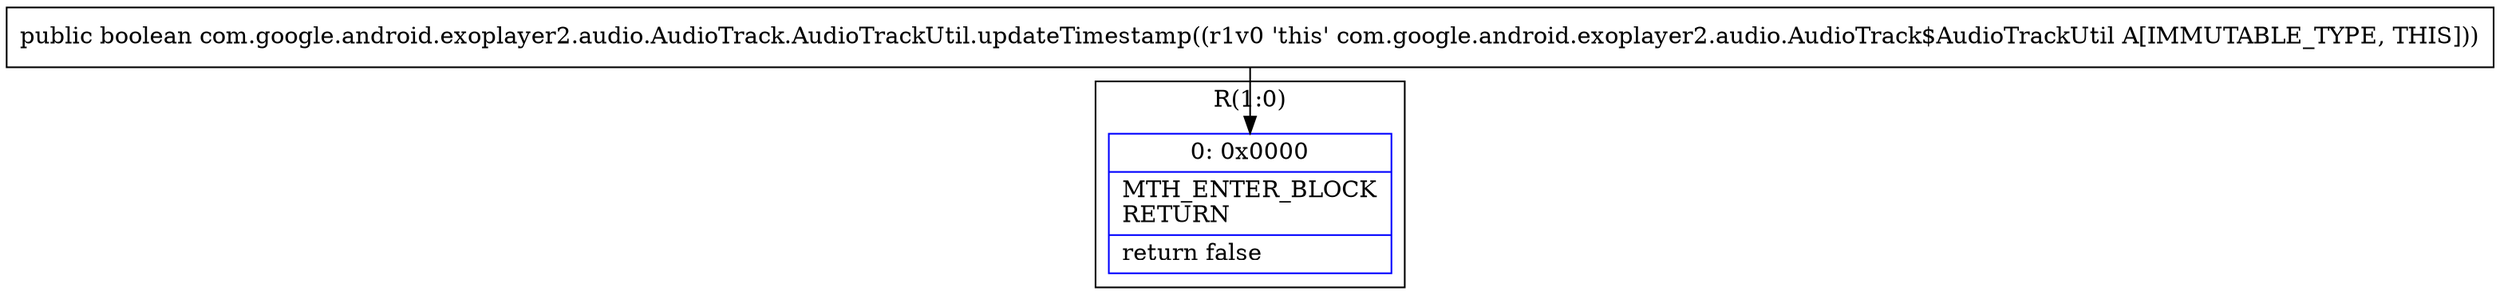 digraph "CFG forcom.google.android.exoplayer2.audio.AudioTrack.AudioTrackUtil.updateTimestamp()Z" {
subgraph cluster_Region_855887711 {
label = "R(1:0)";
node [shape=record,color=blue];
Node_0 [shape=record,label="{0\:\ 0x0000|MTH_ENTER_BLOCK\lRETURN\l|return false\l}"];
}
MethodNode[shape=record,label="{public boolean com.google.android.exoplayer2.audio.AudioTrack.AudioTrackUtil.updateTimestamp((r1v0 'this' com.google.android.exoplayer2.audio.AudioTrack$AudioTrackUtil A[IMMUTABLE_TYPE, THIS])) }"];
MethodNode -> Node_0;
}

